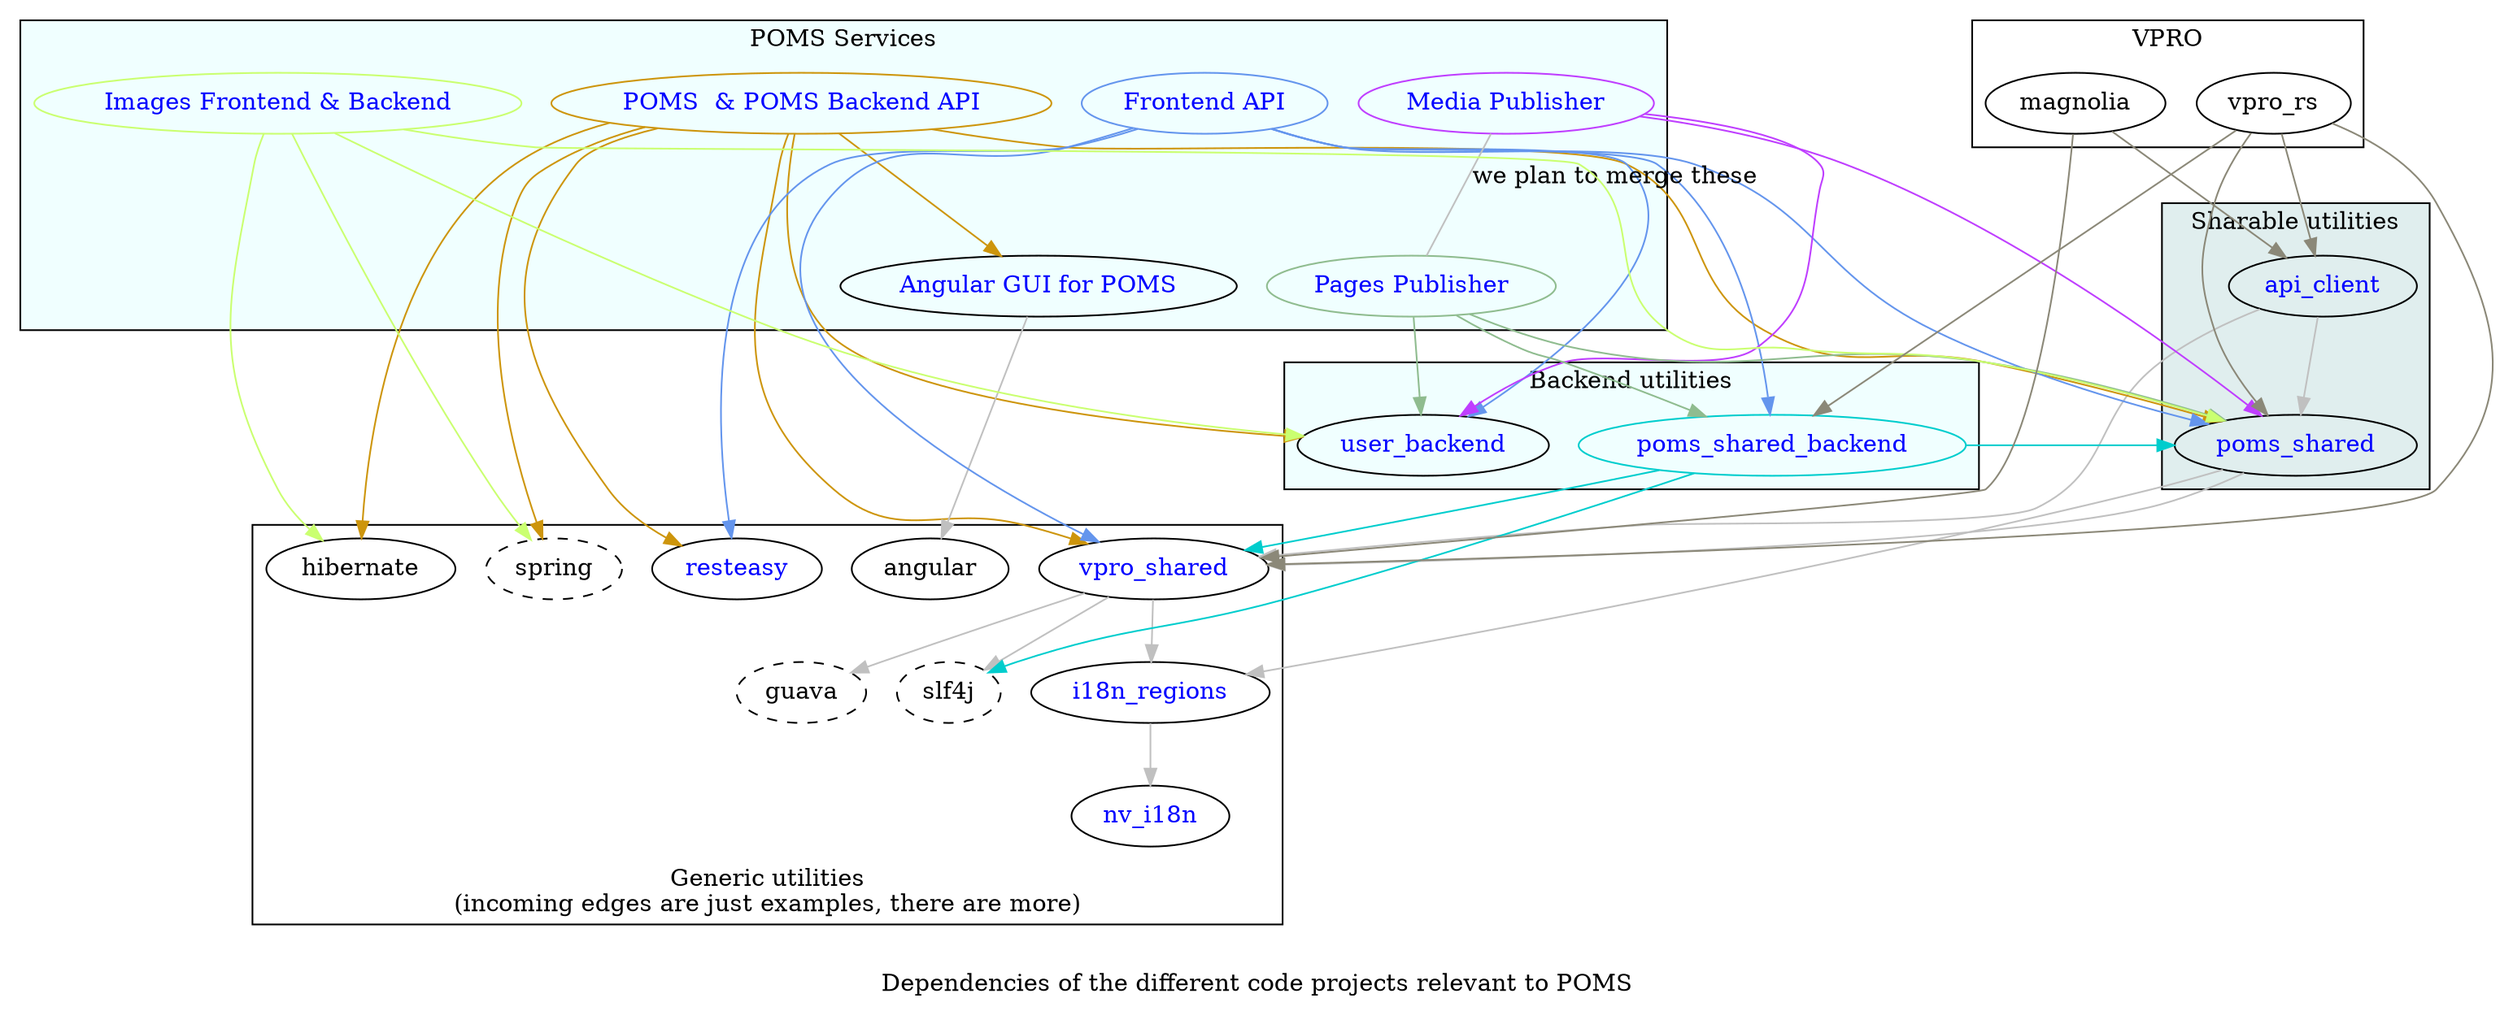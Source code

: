 
strict digraph {
  vpro_shared  [
                href="https://github.com/vpro/vpro-shared"
                fontcolor=blue

                ]
  poms_shared  [
                href="https://github.com/npo-poms/poms-shared"
                fontcolor=blue
   ]
   i18n_regions  [
                href="https://github.com/mihxil/i18n-regions"
                fontcolor=blue

                ]
   nv_i18n  [
      href="https://github.com/TakahikoKawasaki/nv-i18n"
     fontcolor=blue

   ]
   resteasy [
      href="https://github.com/resteasy/Resteasy"
     fontcolor=blue

   ]
  api_client [ href="https://github.com/npo-poms/api-clients" fontcolor=blue ]
  poms_backend [ label="POMS  & POMS Backend API" href="https://subversion.vpro.nl/viewvc/nl/vpro/media" fontcolor=blue color=darkgoldenrod3]
  poms_gui [ label="Angular GUI for POMS" href="https://subversion.vpro.nl/viewvc/nl/vpro/media-gui" fontcolor=blue ]
  poms_shared_backend [ href="https://subversion.vpro.nl/viewvc/nl/publiekeomroep/poms-shared-backend/" fontcolor=blue color=cyan3 ]
  api [ label="Frontend API" href="https://subversion.vpro.nl/viewvc/nl/vpro/api/" fontcolor=blue color=cornflowerblue]
  media_publish [ label="Media Publisher" href="https://subversion.vpro.nl/viewvc/nl/publiekeomroep/npo-publish/" fontcolor=blue color=darkorchid1]
  pages_publish [ label="Pages Publisher" href="https://subversion.vpro.nl/viewvc/nl/vpro/pages-publish/" fontcolor=blue color=darkseagreen ]
  user_backend [ href="https://subversion.vpro.nl/repo/nl/vpro/user" fontcolor=blue ]
  images [ label="Images Frontend & Backend" href="https://subversion.vpro.nl/viewvc/nl/vpro/images/" fontcolor=blue color=darkolivegreen1 ]



  label="
  Dependencies of the different code projects relevant to POMS";

  graph [
         splines=yes
         ]
  edge [
        color=gray
        ]


  subgraph cluster_0  {
    label="Generic utilities\n(incoming edges are just examples, there are more)"
    //label="Utilities which we don't maintain. These are only some example. Also, not every edge is included";
    labelloc=b
    vpro_shared
    i18n_regions
    nv_i18n
    slf4j[style=dashed]
    guava[style=dashed]
    spring[style=dashed]
    resteasy
    hibernate
    angular
  }

  subgraph cluster_1  {
    label="VPRO"
    magnolia
    vpro_rs
  }
  subgraph cluster_2  {
    label="POMS Services"
    description="These are actually deployed"
    bgcolor=azure
    poms_gui
    poms_backend
    pages_publish
    media_publish
    api
    images
  }

  subgraph cluster_3 {
    label="Backend utilities"
    bgcolor=azure
    user_backend
    poms_shared_backend
  }

  subgraph cluster_4  {
    label="Sharable utilities"
    bgcolor=azure2
    api_client
    poms_shared
  }

  vpro_shared -> {
    slf4j
    guava
    i18n_regions
  }
  poms_shared -> {
     vpro_shared
     i18n_regions
  }
  poms_shared_backend -> {
    vpro_shared
    poms_shared
    slf4j
  }[color=cyan3]
  i18n_regions -> nv_i18n

  api -> {
    poms_shared
    poms_shared_backend
    vpro_shared
    user_backend
    resteasy
  }[color=cornflowerblue]


  pages_publish -> {
    poms_shared_backend
    poms_shared
    user_backend
  }[color=darkseagreen]

  media_publish -> {
    poms_shared
    user_backend
    user_backend
    #poms_shared_backend
    }[color=darkorchid1]

    media_publish -> pages_publish[label="we plan to merge these" dir=none]



  api_client -> {
    poms_shared
    vpro_shared
  }


  images -> {
    poms_shared
    user_backend
    spring
    hibernate
  }[color=darkolivegreen1]

  magnolia -> {
    api_client
    vpro_shared
  }[color=cornsilk4]


  vpro_rs -> {
    api_client
    vpro_shared
    poms_shared
    poms_shared_backend
  }[color=cornsilk4]

  poms_backend -> {
    poms_shared
    poms_gui
    resteasy
    spring
    hibernate
    vpro_shared
    user_backend
  }[color=darkgoldenrod3]
  poms_gui -> angular


}
